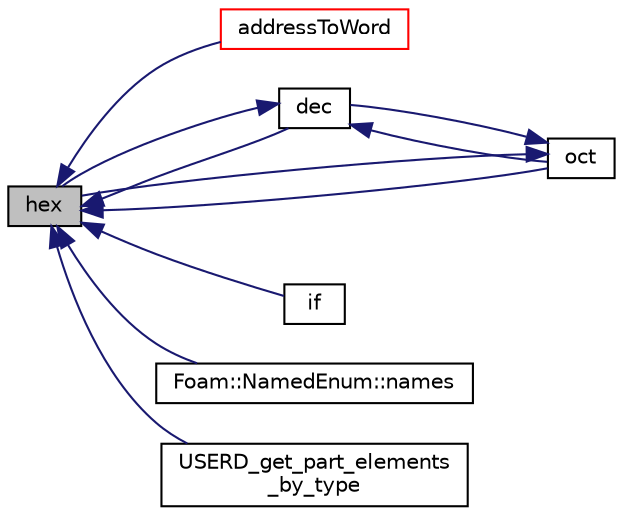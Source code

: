 digraph "hex"
{
  bgcolor="transparent";
  edge [fontname="Helvetica",fontsize="10",labelfontname="Helvetica",labelfontsize="10"];
  node [fontname="Helvetica",fontsize="10",shape=record];
  rankdir="LR";
  Node1 [label="hex",height=0.2,width=0.4,color="black", fillcolor="grey75", style="filled", fontcolor="black"];
  Node1 -> Node2 [dir="back",color="midnightblue",fontsize="10",style="solid",fontname="Helvetica"];
  Node2 [label="addressToWord",height=0.2,width=0.4,color="red",URL="$a10936.html#ad7cab5df78dcb95246d42f2e290b9fac"];
  Node1 -> Node3 [dir="back",color="midnightblue",fontsize="10",style="solid",fontname="Helvetica"];
  Node3 [label="dec",height=0.2,width=0.4,color="black",URL="$a10936.html#a47ca7adb297045b87b8c1f4cc2bcbb0d"];
  Node3 -> Node1 [dir="back",color="midnightblue",fontsize="10",style="solid",fontname="Helvetica"];
  Node3 -> Node4 [dir="back",color="midnightblue",fontsize="10",style="solid",fontname="Helvetica"];
  Node4 [label="oct",height=0.2,width=0.4,color="black",URL="$a10936.html#aef540d5f46887a996e357801f6faa1d0"];
  Node4 -> Node3 [dir="back",color="midnightblue",fontsize="10",style="solid",fontname="Helvetica"];
  Node4 -> Node1 [dir="back",color="midnightblue",fontsize="10",style="solid",fontname="Helvetica"];
  Node1 -> Node5 [dir="back",color="midnightblue",fontsize="10",style="solid",fontname="Helvetica"];
  Node5 [label="if",height=0.2,width=0.4,color="black",URL="$a04068.html#a0aa248abe1ff203b5587a751b19fa557"];
  Node1 -> Node6 [dir="back",color="midnightblue",fontsize="10",style="solid",fontname="Helvetica"];
  Node6 [label="Foam::NamedEnum::names",height=0.2,width=0.4,color="black",URL="$a01609.html#a7350da3a0edd92cd11e6c479c9967dc8"];
  Node1 -> Node4 [dir="back",color="midnightblue",fontsize="10",style="solid",fontname="Helvetica"];
  Node1 -> Node7 [dir="back",color="midnightblue",fontsize="10",style="solid",fontname="Helvetica"];
  Node7 [label="USERD_get_part_elements\l_by_type",height=0.2,width=0.4,color="black",URL="$a04501.html#a2d0b5709972302677b9bced3447ccee4"];
}
